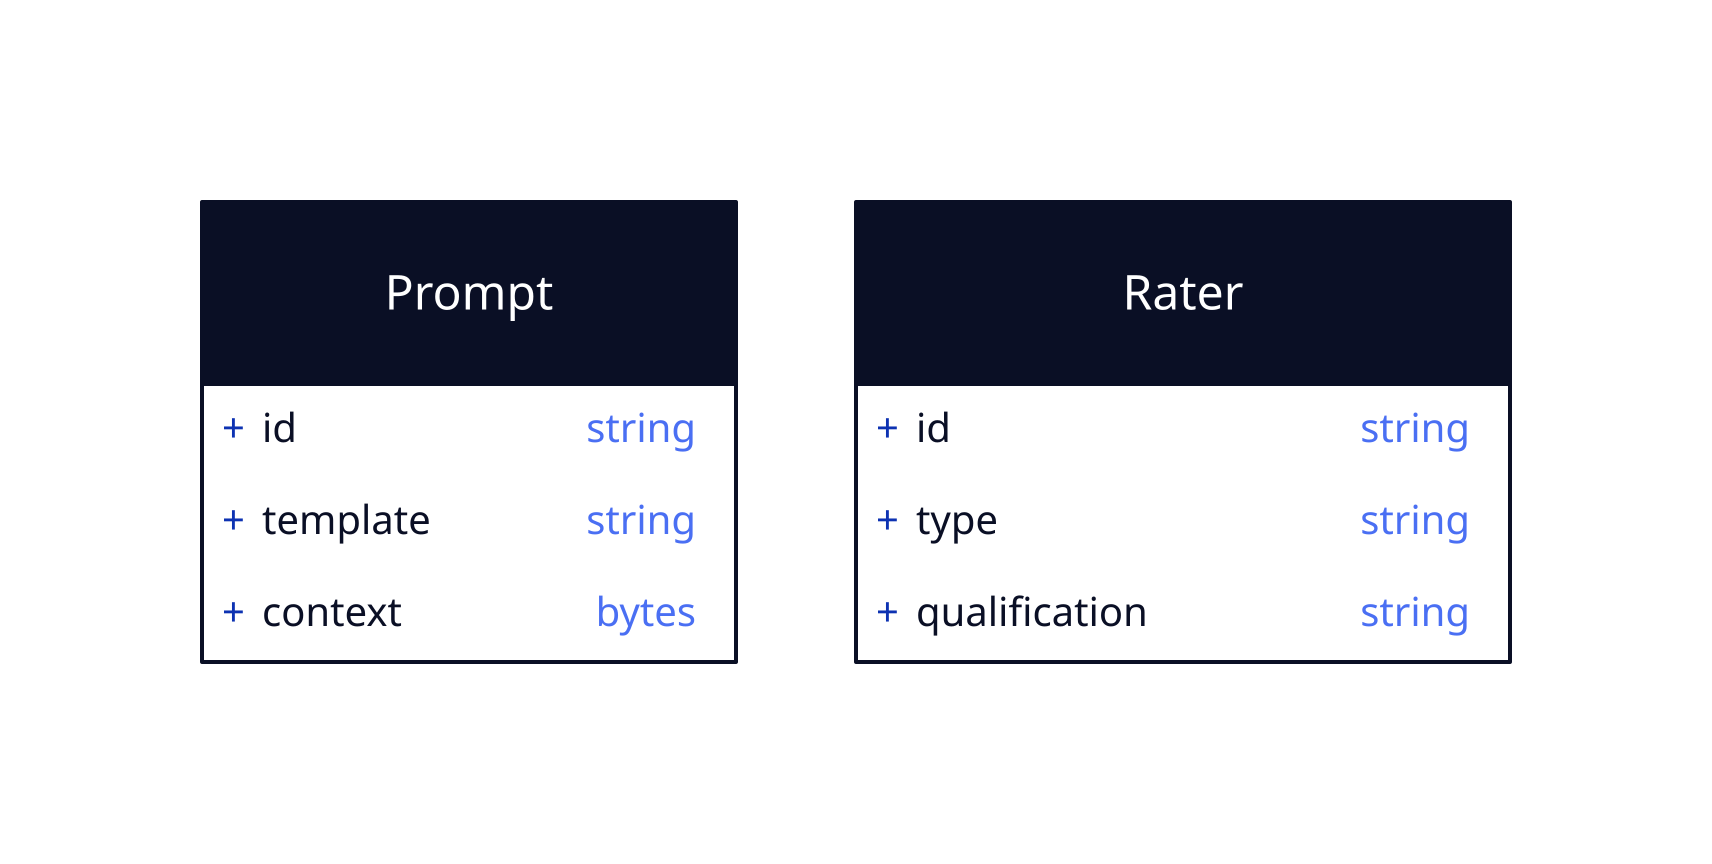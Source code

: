 
# Package - llm.v1

# Class - Prompt
Prompt: {
  shape: class
  id: string
  template: string
  context: bytes
}

# Class - Rater
Rater: {
  shape: class
  id: string
  type: string
  qualification: string
}



